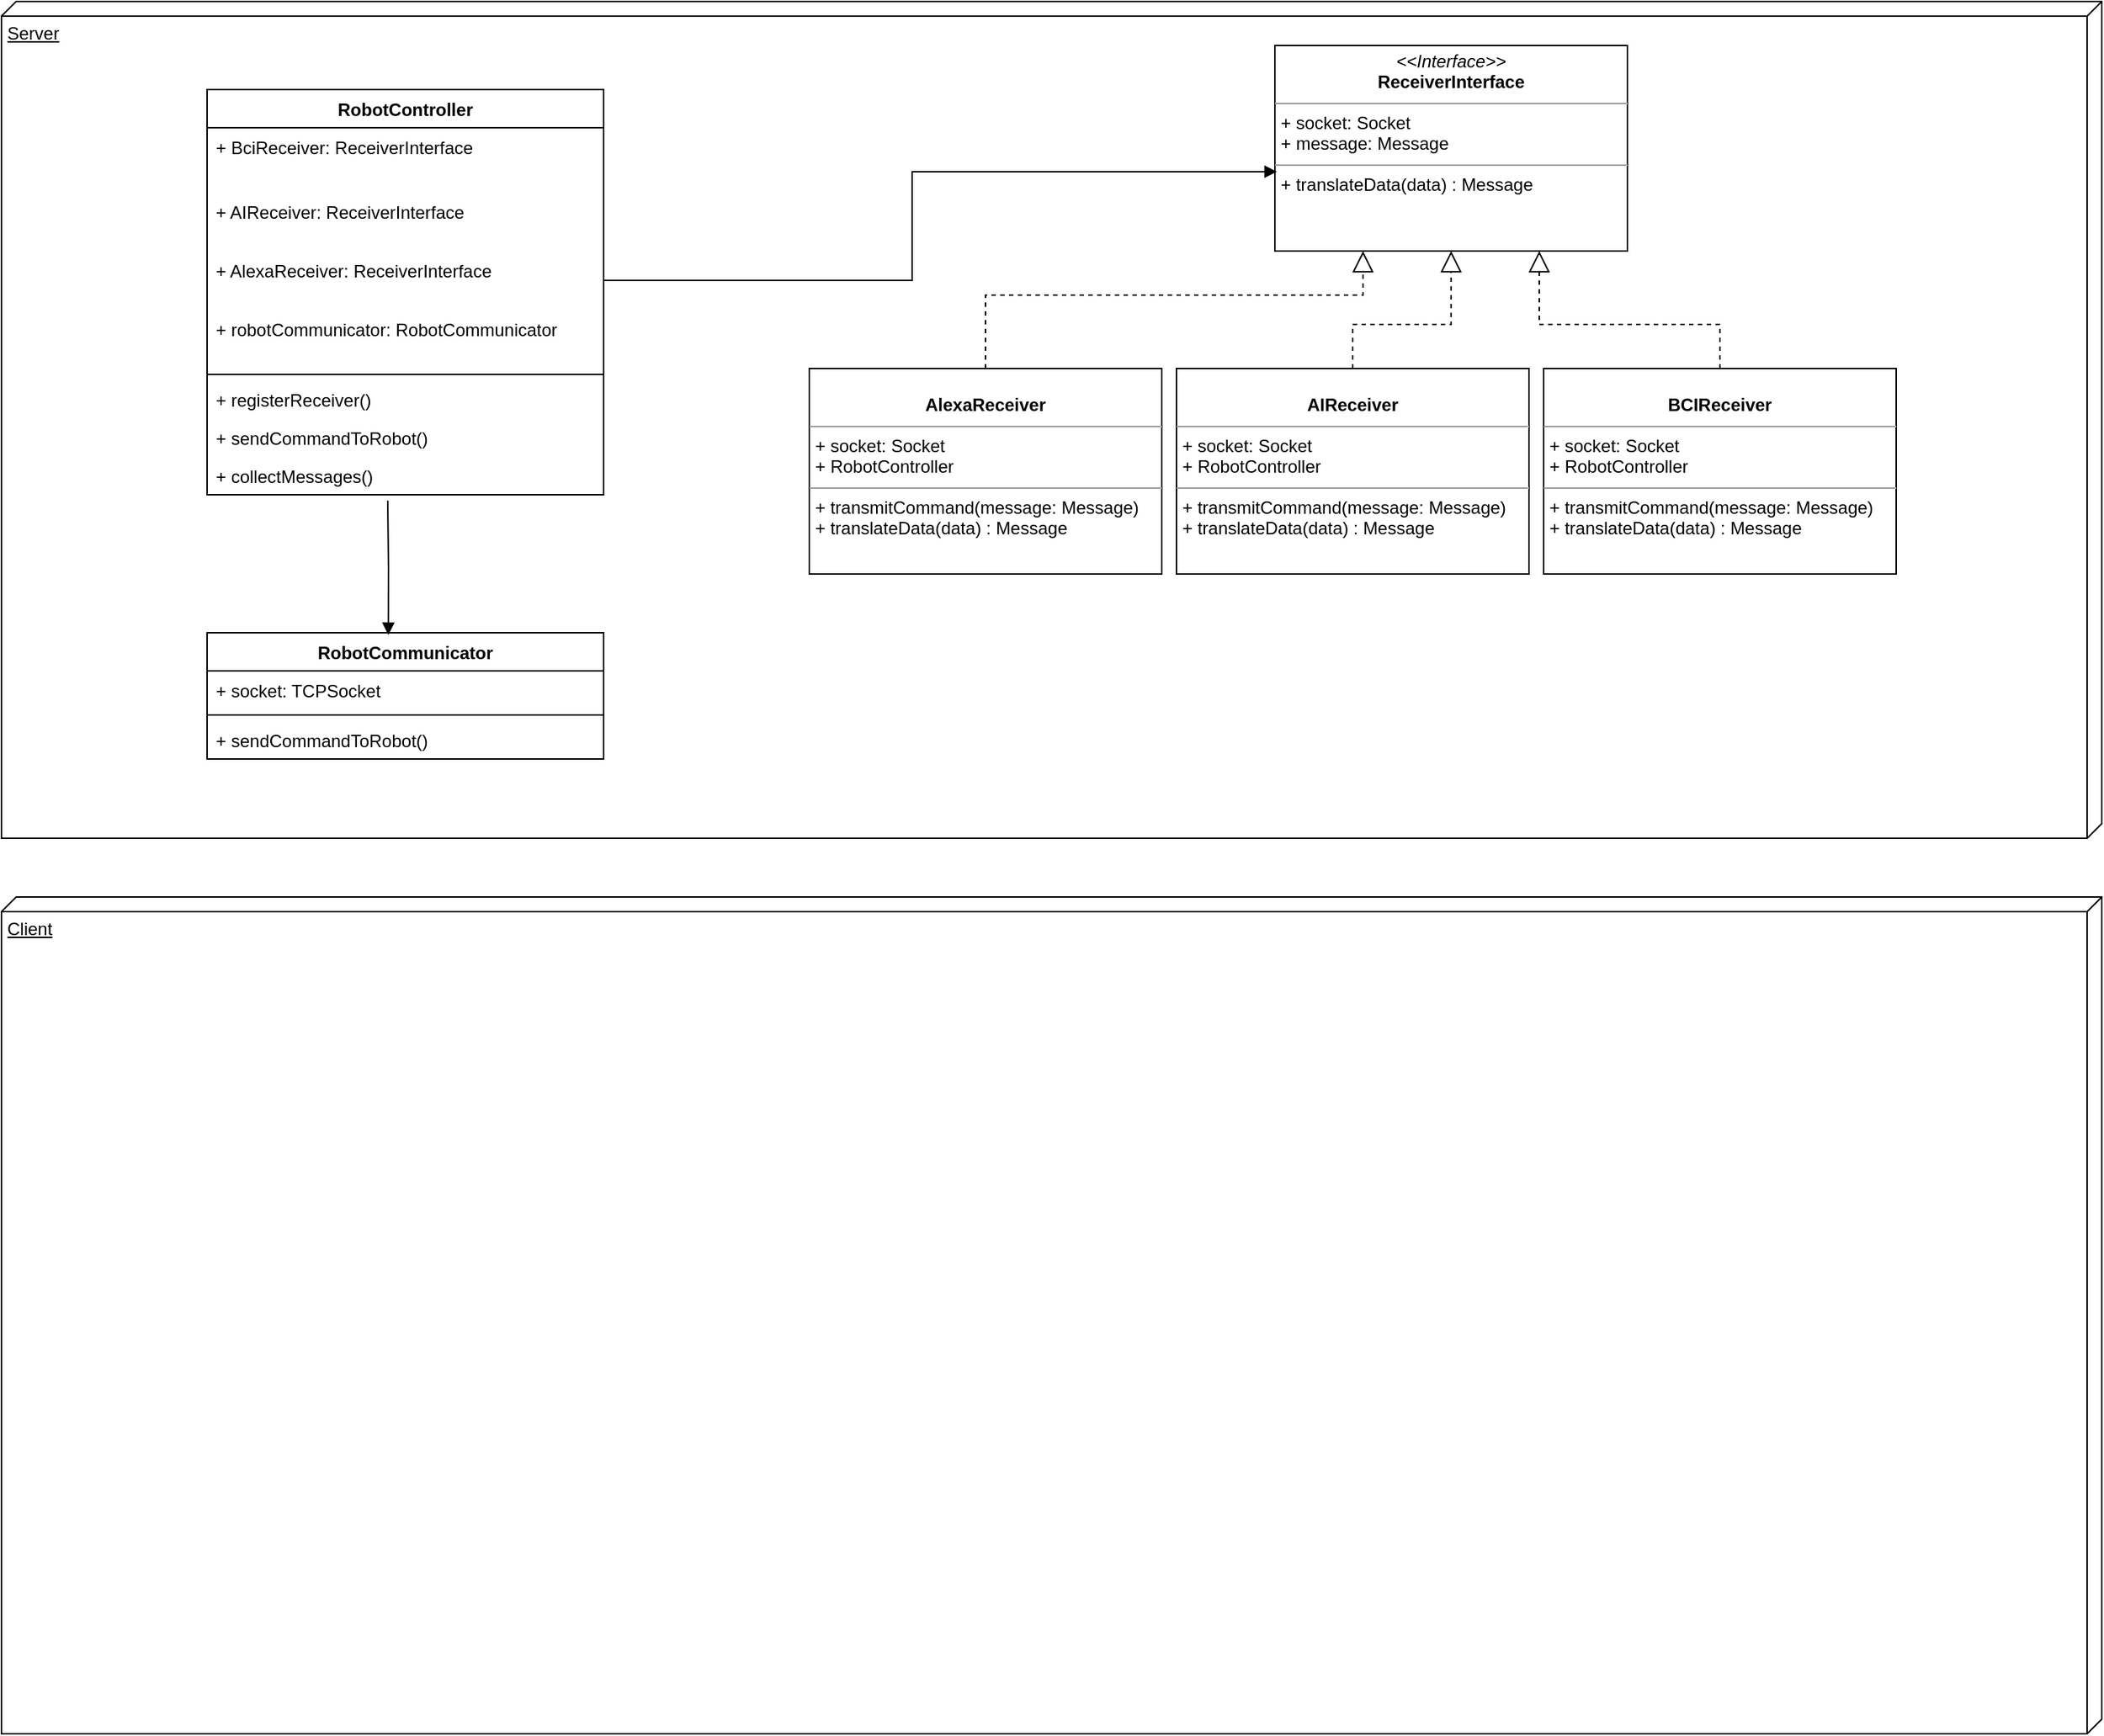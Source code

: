 <mxfile version="20.6.0" type="device"><diagram id="LtNxDTef5Ud6LpfRmicZ" name="Seite-1"><mxGraphModel dx="2889" dy="1013" grid="1" gridSize="10" guides="1" tooltips="1" connect="1" arrows="1" fold="1" page="1" pageScale="1" pageWidth="827" pageHeight="1169" math="0" shadow="0"><root><mxCell id="0"/><mxCell id="1" parent="0"/><mxCell id="b2SbaKCB_9RtWCGW_khH-21" value="Server" style="verticalAlign=top;align=left;spacingTop=8;spacingLeft=2;spacingRight=12;shape=cube;size=10;direction=south;fontStyle=4;html=1;" parent="1" vertex="1"><mxGeometry x="-180" y="40" width="1430" height="570" as="geometry"/></mxCell><mxCell id="b2SbaKCB_9RtWCGW_khH-5" value="&lt;p style=&quot;margin:0px;margin-top:4px;text-align:center;&quot;&gt;&lt;i&gt;&amp;lt;&amp;lt;Interface&amp;gt;&amp;gt;&lt;/i&gt;&lt;br&gt;&lt;b&gt;ReceiverInterface&lt;/b&gt;&lt;/p&gt;&lt;hr size=&quot;1&quot;&gt;&lt;p style=&quot;margin:0px;margin-left:4px;&quot;&gt;+ socket: Socket&lt;br&gt;&lt;/p&gt;&lt;p style=&quot;margin:0px;margin-left:4px;&quot;&gt;+ message: Message&lt;/p&gt;&lt;hr size=&quot;1&quot;&gt;&lt;p style=&quot;margin:0px;margin-left:4px;&quot;&gt;&lt;span style=&quot;background-color: initial;&quot;&gt;+ translateData(data) : Message&lt;/span&gt;&lt;br&gt;&lt;/p&gt;" style="verticalAlign=top;align=left;overflow=fill;fontSize=12;fontFamily=Helvetica;html=1;" parent="1" vertex="1"><mxGeometry x="687" y="70" width="240" height="140" as="geometry"/></mxCell><mxCell id="b2SbaKCB_9RtWCGW_khH-10" value="&lt;p style=&quot;margin:0px;margin-top:4px;text-align:center;&quot;&gt;&lt;br&gt;&lt;b&gt;BCIReceiver&lt;/b&gt;&lt;/p&gt;&lt;hr size=&quot;1&quot;&gt;&lt;p style=&quot;margin:0px;margin-left:4px;&quot;&gt;+ socket: Socket&lt;br&gt;+ RobotController&lt;/p&gt;&lt;hr size=&quot;1&quot;&gt;&lt;p style=&quot;margin:0px;margin-left:4px;&quot;&gt;+ transmitCommand(message: Message)&lt;br&gt;&lt;/p&gt;&lt;p style=&quot;margin:0px;margin-left:4px;&quot;&gt;+ translateData(data) : Message&lt;/p&gt;" style="verticalAlign=top;align=left;overflow=fill;fontSize=12;fontFamily=Helvetica;html=1;" parent="1" vertex="1"><mxGeometry x="870" y="290" width="240" height="140" as="geometry"/></mxCell><mxCell id="b2SbaKCB_9RtWCGW_khH-12" value="" style="endArrow=block;dashed=1;endFill=0;endSize=12;html=1;rounded=0;entryX=0.75;entryY=1;entryDx=0;entryDy=0;exitX=0.5;exitY=0;exitDx=0;exitDy=0;edgeStyle=orthogonalEdgeStyle;" parent="1" source="b2SbaKCB_9RtWCGW_khH-10" target="b2SbaKCB_9RtWCGW_khH-5" edge="1"><mxGeometry width="160" relative="1" as="geometry"><mxPoint x="330" y="190" as="sourcePoint"/><mxPoint x="490" y="190" as="targetPoint"/><Array as="points"><mxPoint x="990" y="260"/><mxPoint x="867" y="260"/></Array></mxGeometry></mxCell><mxCell id="b2SbaKCB_9RtWCGW_khH-22" value="RobotController" style="swimlane;fontStyle=1;align=center;verticalAlign=top;childLayout=stackLayout;horizontal=1;startSize=26;horizontalStack=0;resizeParent=1;resizeParentMax=0;resizeLast=0;collapsible=1;marginBottom=0;" parent="1" vertex="1"><mxGeometry x="-40" y="100" width="270" height="276" as="geometry"/></mxCell><mxCell id="b2SbaKCB_9RtWCGW_khH-23" value="+ BciReceiver: ReceiverInterface" style="text;strokeColor=none;fillColor=none;align=left;verticalAlign=top;spacingLeft=4;spacingRight=4;overflow=hidden;rotatable=0;points=[[0,0.5],[1,0.5]];portConstraint=eastwest;" parent="b2SbaKCB_9RtWCGW_khH-22" vertex="1"><mxGeometry y="26" width="270" height="44" as="geometry"/></mxCell><mxCell id="b2SbaKCB_9RtWCGW_khH-35" value="+ AIReceiver: ReceiverInterface" style="text;strokeColor=none;fillColor=none;align=left;verticalAlign=top;spacingLeft=4;spacingRight=4;overflow=hidden;rotatable=0;points=[[0,0.5],[1,0.5]];portConstraint=eastwest;" parent="b2SbaKCB_9RtWCGW_khH-22" vertex="1"><mxGeometry y="70" width="270" height="40" as="geometry"/></mxCell><mxCell id="b2SbaKCB_9RtWCGW_khH-42" value="+ AlexaReceiver: ReceiverInterface" style="text;strokeColor=none;fillColor=none;align=left;verticalAlign=top;spacingLeft=4;spacingRight=4;overflow=hidden;rotatable=0;points=[[0,0.5],[1,0.5]];portConstraint=eastwest;" parent="b2SbaKCB_9RtWCGW_khH-22" vertex="1"><mxGeometry y="110" width="270" height="40" as="geometry"/></mxCell><mxCell id="b2SbaKCB_9RtWCGW_khH-50" value="+ robotCommunicator: RobotCommunicator" style="text;strokeColor=none;fillColor=none;align=left;verticalAlign=top;spacingLeft=4;spacingRight=4;overflow=hidden;rotatable=0;points=[[0,0.5],[1,0.5]];portConstraint=eastwest;" parent="b2SbaKCB_9RtWCGW_khH-22" vertex="1"><mxGeometry y="150" width="270" height="40" as="geometry"/></mxCell><mxCell id="b2SbaKCB_9RtWCGW_khH-24" value="" style="line;strokeWidth=1;fillColor=none;align=left;verticalAlign=middle;spacingTop=-1;spacingLeft=3;spacingRight=3;rotatable=0;labelPosition=right;points=[];portConstraint=eastwest;strokeColor=inherit;" parent="b2SbaKCB_9RtWCGW_khH-22" vertex="1"><mxGeometry y="190" width="270" height="8" as="geometry"/></mxCell><mxCell id="b2SbaKCB_9RtWCGW_khH-25" value="+ registerReceiver()" style="text;strokeColor=none;fillColor=none;align=left;verticalAlign=top;spacingLeft=4;spacingRight=4;overflow=hidden;rotatable=0;points=[[0,0.5],[1,0.5]];portConstraint=eastwest;" parent="b2SbaKCB_9RtWCGW_khH-22" vertex="1"><mxGeometry y="198" width="270" height="26" as="geometry"/></mxCell><mxCell id="b2SbaKCB_9RtWCGW_khH-43" value="+ sendCommandToRobot()" style="text;strokeColor=none;fillColor=none;align=left;verticalAlign=top;spacingLeft=4;spacingRight=4;overflow=hidden;rotatable=0;points=[[0,0.5],[1,0.5]];portConstraint=eastwest;" parent="b2SbaKCB_9RtWCGW_khH-22" vertex="1"><mxGeometry y="224" width="270" height="26" as="geometry"/></mxCell><mxCell id="b2SbaKCB_9RtWCGW_khH-44" value="+ collectMessages()" style="text;strokeColor=none;fillColor=none;align=left;verticalAlign=top;spacingLeft=4;spacingRight=4;overflow=hidden;rotatable=0;points=[[0,0.5],[1,0.5]];portConstraint=eastwest;" parent="b2SbaKCB_9RtWCGW_khH-22" vertex="1"><mxGeometry y="250" width="270" height="26" as="geometry"/></mxCell><mxCell id="b2SbaKCB_9RtWCGW_khH-40" value="" style="endArrow=block;endFill=1;html=1;edgeStyle=orthogonalEdgeStyle;align=left;verticalAlign=top;rounded=0;entryX=0.006;entryY=0.614;entryDx=0;entryDy=0;entryPerimeter=0;exitX=1;exitY=0.5;exitDx=0;exitDy=0;" parent="1" source="b2SbaKCB_9RtWCGW_khH-42" target="b2SbaKCB_9RtWCGW_khH-5" edge="1"><mxGeometry x="-1" relative="1" as="geometry"><mxPoint x="349" y="160" as="sourcePoint"/><mxPoint x="380" y="200" as="targetPoint"/><Array as="points"><mxPoint x="440" y="230"/><mxPoint x="440" y="156"/></Array></mxGeometry></mxCell><mxCell id="b2SbaKCB_9RtWCGW_khH-45" value="&lt;p style=&quot;margin:0px;margin-top:4px;text-align:center;&quot;&gt;&lt;br&gt;&lt;b&gt;AIReceiver&lt;/b&gt;&lt;/p&gt;&lt;hr size=&quot;1&quot;&gt;&lt;p style=&quot;margin:0px;margin-left:4px;&quot;&gt;+ socket: Socket&lt;br&gt;+ RobotController&lt;/p&gt;&lt;hr size=&quot;1&quot;&gt;&lt;p style=&quot;margin:0px;margin-left:4px;&quot;&gt;+ transmitCommand(message: Message)&lt;br&gt;&lt;/p&gt;&lt;p style=&quot;margin:0px;margin-left:4px;&quot;&gt;+ translateData(data) : Message&lt;/p&gt;" style="verticalAlign=top;align=left;overflow=fill;fontSize=12;fontFamily=Helvetica;html=1;" parent="1" vertex="1"><mxGeometry x="620" y="290" width="240" height="140" as="geometry"/></mxCell><mxCell id="b2SbaKCB_9RtWCGW_khH-46" value="&lt;p style=&quot;margin:0px;margin-top:4px;text-align:center;&quot;&gt;&lt;br&gt;&lt;b&gt;AlexaReceiver&lt;/b&gt;&lt;/p&gt;&lt;hr size=&quot;1&quot;&gt;&lt;p style=&quot;margin:0px;margin-left:4px;&quot;&gt;+ socket: Socket&lt;br&gt;+ RobotController&lt;/p&gt;&lt;hr size=&quot;1&quot;&gt;&lt;p style=&quot;margin:0px;margin-left:4px;&quot;&gt;+ transmitCommand(message: Message)&lt;br&gt;&lt;/p&gt;&lt;p style=&quot;margin:0px;margin-left:4px;&quot;&gt;+ translateData(data) : Message&lt;/p&gt;" style="verticalAlign=top;align=left;overflow=fill;fontSize=12;fontFamily=Helvetica;html=1;" parent="1" vertex="1"><mxGeometry x="370" y="290" width="240" height="140" as="geometry"/></mxCell><mxCell id="b2SbaKCB_9RtWCGW_khH-47" value="" style="endArrow=block;dashed=1;endFill=0;endSize=12;html=1;rounded=0;entryX=0.5;entryY=1;entryDx=0;entryDy=0;exitX=0.5;exitY=0;exitDx=0;exitDy=0;edgeStyle=orthogonalEdgeStyle;" parent="1" source="b2SbaKCB_9RtWCGW_khH-45" target="b2SbaKCB_9RtWCGW_khH-5" edge="1"><mxGeometry width="160" relative="1" as="geometry"><mxPoint x="1000" y="300" as="sourcePoint"/><mxPoint x="817" y="220" as="targetPoint"/><Array as="points"><mxPoint x="740" y="260"/><mxPoint x="807" y="260"/></Array></mxGeometry></mxCell><mxCell id="b2SbaKCB_9RtWCGW_khH-48" value="" style="endArrow=block;dashed=1;endFill=0;endSize=12;html=1;rounded=0;entryX=0.25;entryY=1;entryDx=0;entryDy=0;exitX=0.5;exitY=0;exitDx=0;exitDy=0;edgeStyle=orthogonalEdgeStyle;" parent="1" source="b2SbaKCB_9RtWCGW_khH-46" target="b2SbaKCB_9RtWCGW_khH-5" edge="1"><mxGeometry width="160" relative="1" as="geometry"><mxPoint x="750" y="300" as="sourcePoint"/><mxPoint x="757" y="220" as="targetPoint"/><Array as="points"><mxPoint x="490" y="240"/><mxPoint x="747" y="240"/></Array></mxGeometry></mxCell><mxCell id="b2SbaKCB_9RtWCGW_khH-51" value="RobotCommunicator" style="swimlane;fontStyle=1;align=center;verticalAlign=top;childLayout=stackLayout;horizontal=1;startSize=26;horizontalStack=0;resizeParent=1;resizeParentMax=0;resizeLast=0;collapsible=1;marginBottom=0;" parent="1" vertex="1"><mxGeometry x="-40" y="470" width="270" height="86" as="geometry"/></mxCell><mxCell id="b2SbaKCB_9RtWCGW_khH-52" value="+ socket: TCPSocket" style="text;strokeColor=none;fillColor=none;align=left;verticalAlign=top;spacingLeft=4;spacingRight=4;overflow=hidden;rotatable=0;points=[[0,0.5],[1,0.5]];portConstraint=eastwest;" parent="b2SbaKCB_9RtWCGW_khH-51" vertex="1"><mxGeometry y="26" width="270" height="26" as="geometry"/></mxCell><mxCell id="b2SbaKCB_9RtWCGW_khH-53" value="" style="line;strokeWidth=1;fillColor=none;align=left;verticalAlign=middle;spacingTop=-1;spacingLeft=3;spacingRight=3;rotatable=0;labelPosition=right;points=[];portConstraint=eastwest;strokeColor=inherit;" parent="b2SbaKCB_9RtWCGW_khH-51" vertex="1"><mxGeometry y="52" width="270" height="8" as="geometry"/></mxCell><mxCell id="b2SbaKCB_9RtWCGW_khH-54" value="+ sendCommandToRobot() " style="text;strokeColor=none;fillColor=none;align=left;verticalAlign=top;spacingLeft=4;spacingRight=4;overflow=hidden;rotatable=0;points=[[0,0.5],[1,0.5]];portConstraint=eastwest;" parent="b2SbaKCB_9RtWCGW_khH-51" vertex="1"><mxGeometry y="60" width="270" height="26" as="geometry"/></mxCell><mxCell id="b2SbaKCB_9RtWCGW_khH-55" value="" style="endArrow=block;endFill=1;html=1;edgeStyle=orthogonalEdgeStyle;align=left;verticalAlign=top;rounded=0;entryX=0.457;entryY=0.018;entryDx=0;entryDy=0;entryPerimeter=0;" parent="1" target="b2SbaKCB_9RtWCGW_khH-51" edge="1"><mxGeometry x="-1" relative="1" as="geometry"><mxPoint x="83" y="380" as="sourcePoint"/><mxPoint x="530" y="430" as="targetPoint"/></mxGeometry></mxCell><mxCell id="uL8x_NNycp9_NcmkZKIp-2" value="Client" style="verticalAlign=top;align=left;spacingTop=8;spacingLeft=2;spacingRight=12;shape=cube;size=10;direction=south;fontStyle=4;html=1;" vertex="1" parent="1"><mxGeometry x="-180" y="650" width="1430" height="570" as="geometry"/></mxCell></root></mxGraphModel></diagram></mxfile>